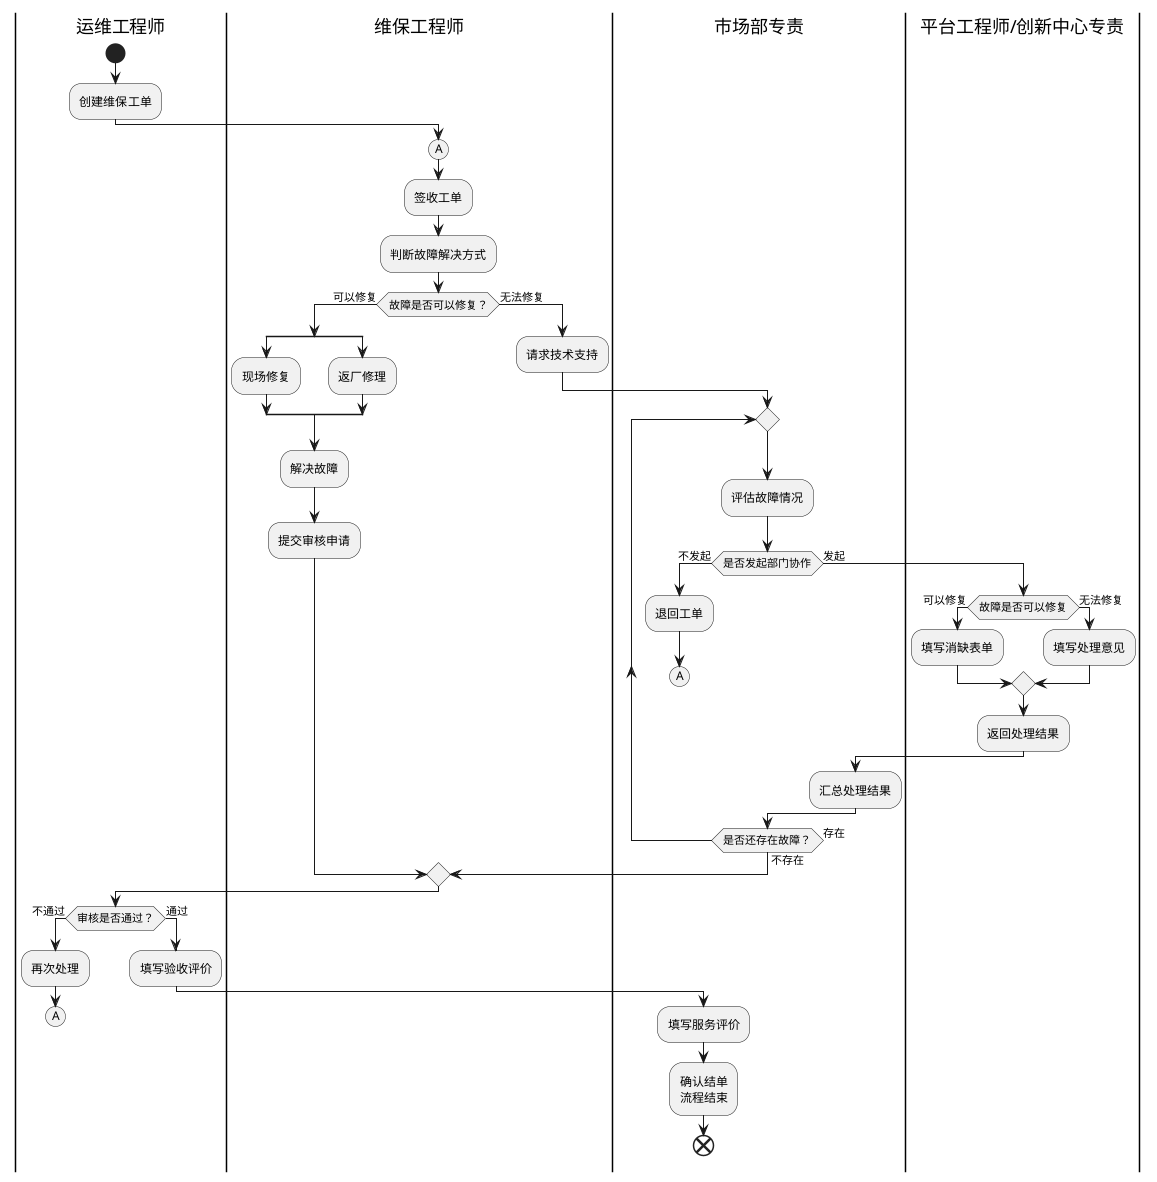﻿@startuml
|运维工程师|
start
:创建维保工单;
|维保工程师|
(A)
:签收工单;
:判断故障解决方式;
if(故障是否可以修复？)then(可以修复)
    split
    :现场修复;
    split again
    :返厂修理;
    end split
    :解决故障;
    :提交审核申请;
else(无法修复)
    :请求技术支持;
    |市场部专责|
    repeat
        :评估故障情况;
        if(是否发起部门协作)then(不发起)
            :退回工单;
            (A)
            kill
        else(发起)
            |平台工程师/创新中心专责|
            if(故障是否可以修复)then(可以修复)
                :填写消缺表单;
            else(无法修复)
                :填写处理意见;
            endif
            :返回处理结果;
            |市场部专责|
            :汇总处理结果;
        endif
    repeat while(是否还存在故障？)is(存在)not(不存在)
endif
|运维工程师|
if(审核是否通过？)then(不通过)
    |运维工程师|
    :再次处理;
    (A)
    kill
else(通过)
    :填写验收评价;
    |市场部专责|
    :填写服务评价;
    :确认结单\n流程结束;
    end
@enduml


